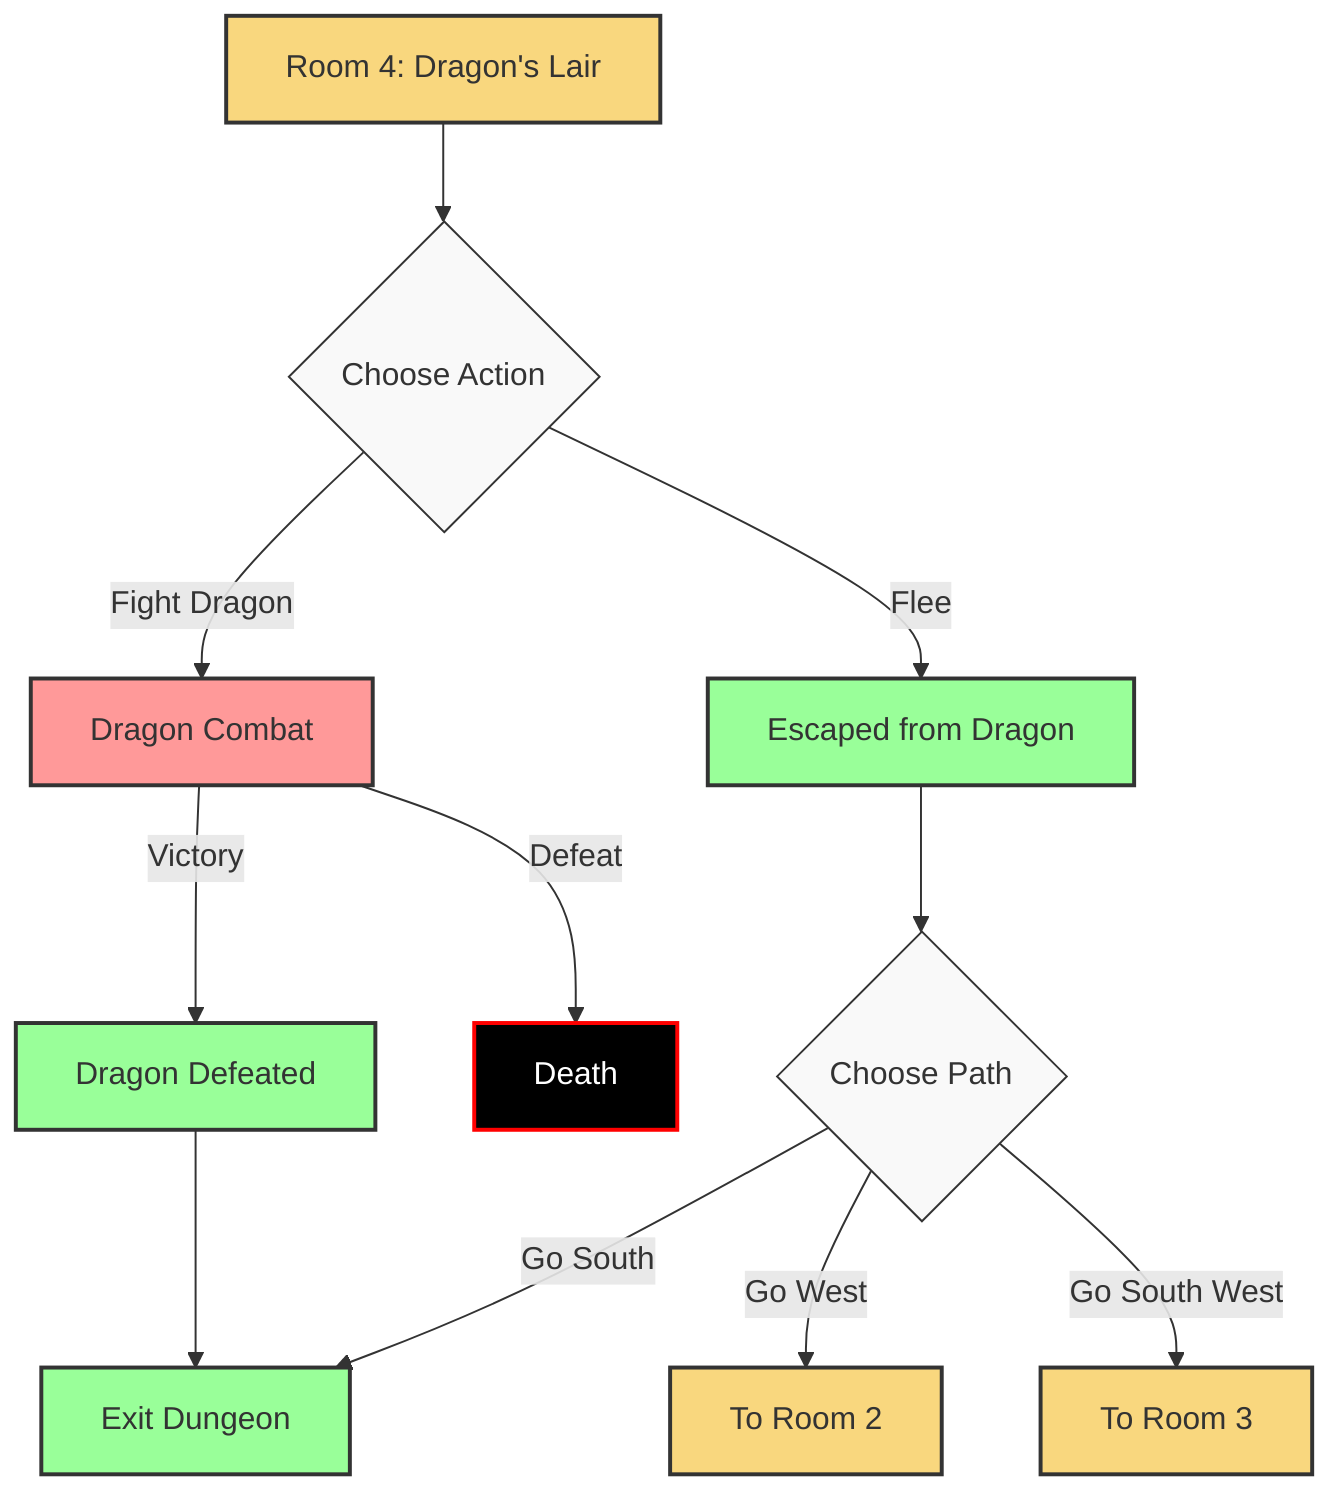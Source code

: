 graph TD
    %% Define node styles
    classDef room fill:#f9d77e,stroke:#333,stroke-width:2px
    classDef choice fill:#f9f9f9,stroke:#333,stroke-width:1px
    classDef outcome fill:#99ff99,stroke:#333,stroke-width:2px
    classDef combat fill:#ff9999,stroke:#333,stroke-width:2px
    classDef death fill:#000000,color:#ffffff,stroke:#ff0000,stroke-width:2px
    classDef exit fill:#99ff99,stroke:#333,stroke-width:2px
    
    %% Room 4 Entry Point
    R4[Room 4: Dragon's Lair]
    
    %% Initial choices
    R4 --> C1{Choose Action}
    C1 -->|"Fight Dragon"| CO1[Dragon Combat]
    C1 -->|"Flee"| O1[Escaped from Dragon]
    
    %% Combat path
    CO1 -->|"Victory"| O2[Dragon Defeated]
    CO1 -->|"Defeat"| D1[Death]
    
    %% Outcomes lead to movement
    O1 --> M1{Choose Path}
    O2 --> E[Exit Dungeon]
    
    %% Movement options from fleeing
    M1 -->|"Go West"| R2[To Room 2]
    M1 -->|"Go South West"| R3[To Room 3]
    M1 -->|"Go South"| E[Exit Dungeon]

    %% Apply styles
    class R2,R3,R4 room
    class C1,M1 choice
    class O1,O2 outcome
    class CO1 combat
    class D1 death
    class E exit